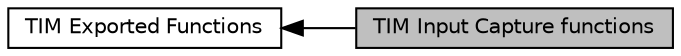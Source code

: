 digraph "TIM Input Capture functions"
{
  edge [fontname="Helvetica",fontsize="10",labelfontname="Helvetica",labelfontsize="10"];
  node [fontname="Helvetica",fontsize="10",shape=box];
  rankdir=LR;
  Node2 [label="TIM Exported Functions",height=0.2,width=0.4,color="black", fillcolor="white", style="filled",URL="$group__TIM__Exported__Functions.html",tooltip=" "];
  Node1 [label="TIM Input Capture functions",height=0.2,width=0.4,color="black", fillcolor="grey75", style="filled", fontcolor="black",tooltip="TIM Input Capture functions."];
  Node2->Node1 [shape=plaintext, dir="back", style="solid"];
}
